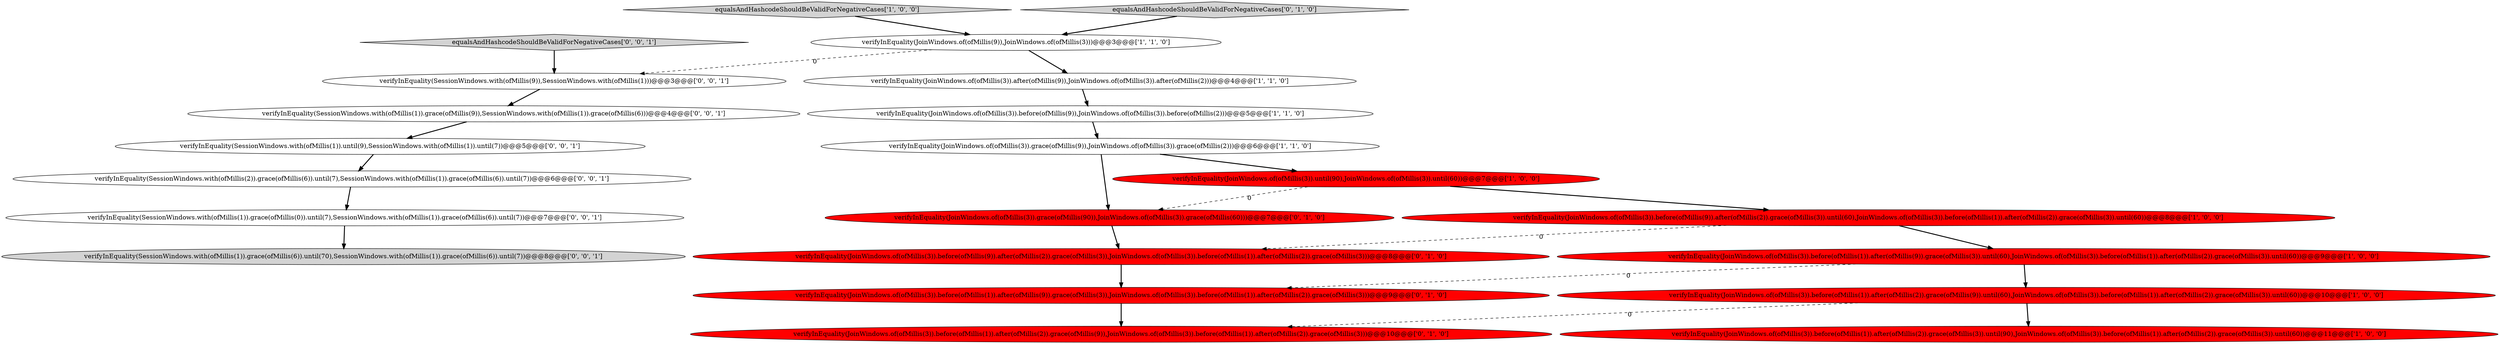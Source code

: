digraph {
8 [style = filled, label = "verifyInEquality(JoinWindows.of(ofMillis(3)).before(ofMillis(9)).after(ofMillis(2)).grace(ofMillis(3)).until(60),JoinWindows.of(ofMillis(3)).before(ofMillis(1)).after(ofMillis(2)).grace(ofMillis(3)).until(60))@@@8@@@['1', '0', '0']", fillcolor = red, shape = ellipse image = "AAA1AAABBB1BBB"];
13 [style = filled, label = "verifyInEquality(JoinWindows.of(ofMillis(3)).before(ofMillis(1)).after(ofMillis(9)).grace(ofMillis(3)),JoinWindows.of(ofMillis(3)).before(ofMillis(1)).after(ofMillis(2)).grace(ofMillis(3)))@@@9@@@['0', '1', '0']", fillcolor = red, shape = ellipse image = "AAA1AAABBB2BBB"];
9 [style = filled, label = "equalsAndHashcodeShouldBeValidForNegativeCases['1', '0', '0']", fillcolor = lightgray, shape = diamond image = "AAA0AAABBB1BBB"];
21 [style = filled, label = "verifyInEquality(SessionWindows.with(ofMillis(2)).grace(ofMillis(6)).until(7),SessionWindows.with(ofMillis(1)).grace(ofMillis(6)).until(7))@@@6@@@['0', '0', '1']", fillcolor = white, shape = ellipse image = "AAA0AAABBB3BBB"];
12 [style = filled, label = "verifyInEquality(JoinWindows.of(ofMillis(3)).grace(ofMillis(90)),JoinWindows.of(ofMillis(3)).grace(ofMillis(60)))@@@7@@@['0', '1', '0']", fillcolor = red, shape = ellipse image = "AAA1AAABBB2BBB"];
20 [style = filled, label = "verifyInEquality(SessionWindows.with(ofMillis(1)).grace(ofMillis(9)),SessionWindows.with(ofMillis(1)).grace(ofMillis(6)))@@@4@@@['0', '0', '1']", fillcolor = white, shape = ellipse image = "AAA0AAABBB3BBB"];
6 [style = filled, label = "verifyInEquality(JoinWindows.of(ofMillis(3)).grace(ofMillis(9)),JoinWindows.of(ofMillis(3)).grace(ofMillis(2)))@@@6@@@['1', '1', '0']", fillcolor = white, shape = ellipse image = "AAA0AAABBB1BBB"];
15 [style = filled, label = "verifyInEquality(SessionWindows.with(ofMillis(9)),SessionWindows.with(ofMillis(1)))@@@3@@@['0', '0', '1']", fillcolor = white, shape = ellipse image = "AAA0AAABBB3BBB"];
2 [style = filled, label = "verifyInEquality(JoinWindows.of(ofMillis(3)).before(ofMillis(1)).after(ofMillis(9)).grace(ofMillis(3)).until(60),JoinWindows.of(ofMillis(3)).before(ofMillis(1)).after(ofMillis(2)).grace(ofMillis(3)).until(60))@@@9@@@['1', '0', '0']", fillcolor = red, shape = ellipse image = "AAA1AAABBB1BBB"];
16 [style = filled, label = "equalsAndHashcodeShouldBeValidForNegativeCases['0', '0', '1']", fillcolor = lightgray, shape = diamond image = "AAA0AAABBB3BBB"];
17 [style = filled, label = "verifyInEquality(SessionWindows.with(ofMillis(1)).grace(ofMillis(0)).until(7),SessionWindows.with(ofMillis(1)).grace(ofMillis(6)).until(7))@@@7@@@['0', '0', '1']", fillcolor = white, shape = ellipse image = "AAA0AAABBB3BBB"];
14 [style = filled, label = "verifyInEquality(JoinWindows.of(ofMillis(3)).before(ofMillis(1)).after(ofMillis(2)).grace(ofMillis(9)),JoinWindows.of(ofMillis(3)).before(ofMillis(1)).after(ofMillis(2)).grace(ofMillis(3)))@@@10@@@['0', '1', '0']", fillcolor = red, shape = ellipse image = "AAA1AAABBB2BBB"];
10 [style = filled, label = "equalsAndHashcodeShouldBeValidForNegativeCases['0', '1', '0']", fillcolor = lightgray, shape = diamond image = "AAA0AAABBB2BBB"];
19 [style = filled, label = "verifyInEquality(SessionWindows.with(ofMillis(1)).until(9),SessionWindows.with(ofMillis(1)).until(7))@@@5@@@['0', '0', '1']", fillcolor = white, shape = ellipse image = "AAA0AAABBB3BBB"];
4 [style = filled, label = "verifyInEquality(JoinWindows.of(ofMillis(3)).after(ofMillis(9)),JoinWindows.of(ofMillis(3)).after(ofMillis(2)))@@@4@@@['1', '1', '0']", fillcolor = white, shape = ellipse image = "AAA0AAABBB1BBB"];
5 [style = filled, label = "verifyInEquality(JoinWindows.of(ofMillis(9)),JoinWindows.of(ofMillis(3)))@@@3@@@['1', '1', '0']", fillcolor = white, shape = ellipse image = "AAA0AAABBB1BBB"];
3 [style = filled, label = "verifyInEquality(JoinWindows.of(ofMillis(3)).before(ofMillis(1)).after(ofMillis(2)).grace(ofMillis(3)).until(90),JoinWindows.of(ofMillis(3)).before(ofMillis(1)).after(ofMillis(2)).grace(ofMillis(3)).until(60))@@@11@@@['1', '0', '0']", fillcolor = red, shape = ellipse image = "AAA1AAABBB1BBB"];
18 [style = filled, label = "verifyInEquality(SessionWindows.with(ofMillis(1)).grace(ofMillis(6)).until(70),SessionWindows.with(ofMillis(1)).grace(ofMillis(6)).until(7))@@@8@@@['0', '0', '1']", fillcolor = lightgray, shape = ellipse image = "AAA0AAABBB3BBB"];
1 [style = filled, label = "verifyInEquality(JoinWindows.of(ofMillis(3)).before(ofMillis(1)).after(ofMillis(2)).grace(ofMillis(9)).until(60),JoinWindows.of(ofMillis(3)).before(ofMillis(1)).after(ofMillis(2)).grace(ofMillis(3)).until(60))@@@10@@@['1', '0', '0']", fillcolor = red, shape = ellipse image = "AAA1AAABBB1BBB"];
11 [style = filled, label = "verifyInEquality(JoinWindows.of(ofMillis(3)).before(ofMillis(9)).after(ofMillis(2)).grace(ofMillis(3)),JoinWindows.of(ofMillis(3)).before(ofMillis(1)).after(ofMillis(2)).grace(ofMillis(3)))@@@8@@@['0', '1', '0']", fillcolor = red, shape = ellipse image = "AAA1AAABBB2BBB"];
7 [style = filled, label = "verifyInEquality(JoinWindows.of(ofMillis(3)).before(ofMillis(9)),JoinWindows.of(ofMillis(3)).before(ofMillis(2)))@@@5@@@['1', '1', '0']", fillcolor = white, shape = ellipse image = "AAA0AAABBB1BBB"];
0 [style = filled, label = "verifyInEquality(JoinWindows.of(ofMillis(3)).until(90),JoinWindows.of(ofMillis(3)).until(60))@@@7@@@['1', '0', '0']", fillcolor = red, shape = ellipse image = "AAA1AAABBB1BBB"];
16->15 [style = bold, label=""];
1->14 [style = dashed, label="0"];
2->1 [style = bold, label=""];
12->11 [style = bold, label=""];
1->3 [style = bold, label=""];
6->0 [style = bold, label=""];
0->12 [style = dashed, label="0"];
4->7 [style = bold, label=""];
10->5 [style = bold, label=""];
8->2 [style = bold, label=""];
2->13 [style = dashed, label="0"];
15->20 [style = bold, label=""];
11->13 [style = bold, label=""];
5->4 [style = bold, label=""];
7->6 [style = bold, label=""];
0->8 [style = bold, label=""];
9->5 [style = bold, label=""];
8->11 [style = dashed, label="0"];
20->19 [style = bold, label=""];
5->15 [style = dashed, label="0"];
13->14 [style = bold, label=""];
21->17 [style = bold, label=""];
6->12 [style = bold, label=""];
17->18 [style = bold, label=""];
19->21 [style = bold, label=""];
}
